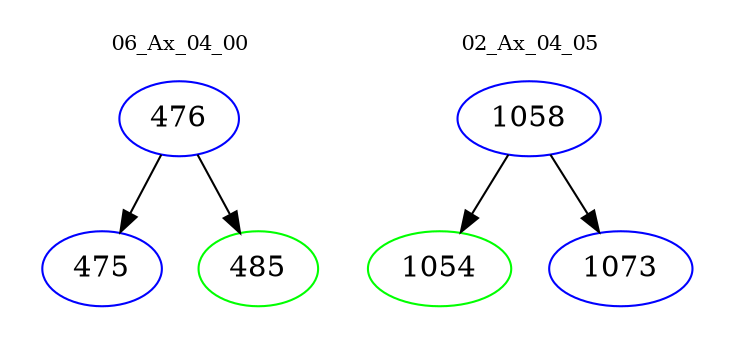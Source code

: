 digraph{
subgraph cluster_0 {
color = white
label = "06_Ax_04_00";
fontsize=10;
T0_476 [label="476", color="blue"]
T0_476 -> T0_475 [color="black"]
T0_475 [label="475", color="blue"]
T0_476 -> T0_485 [color="black"]
T0_485 [label="485", color="green"]
}
subgraph cluster_1 {
color = white
label = "02_Ax_04_05";
fontsize=10;
T1_1058 [label="1058", color="blue"]
T1_1058 -> T1_1054 [color="black"]
T1_1054 [label="1054", color="green"]
T1_1058 -> T1_1073 [color="black"]
T1_1073 [label="1073", color="blue"]
}
}
